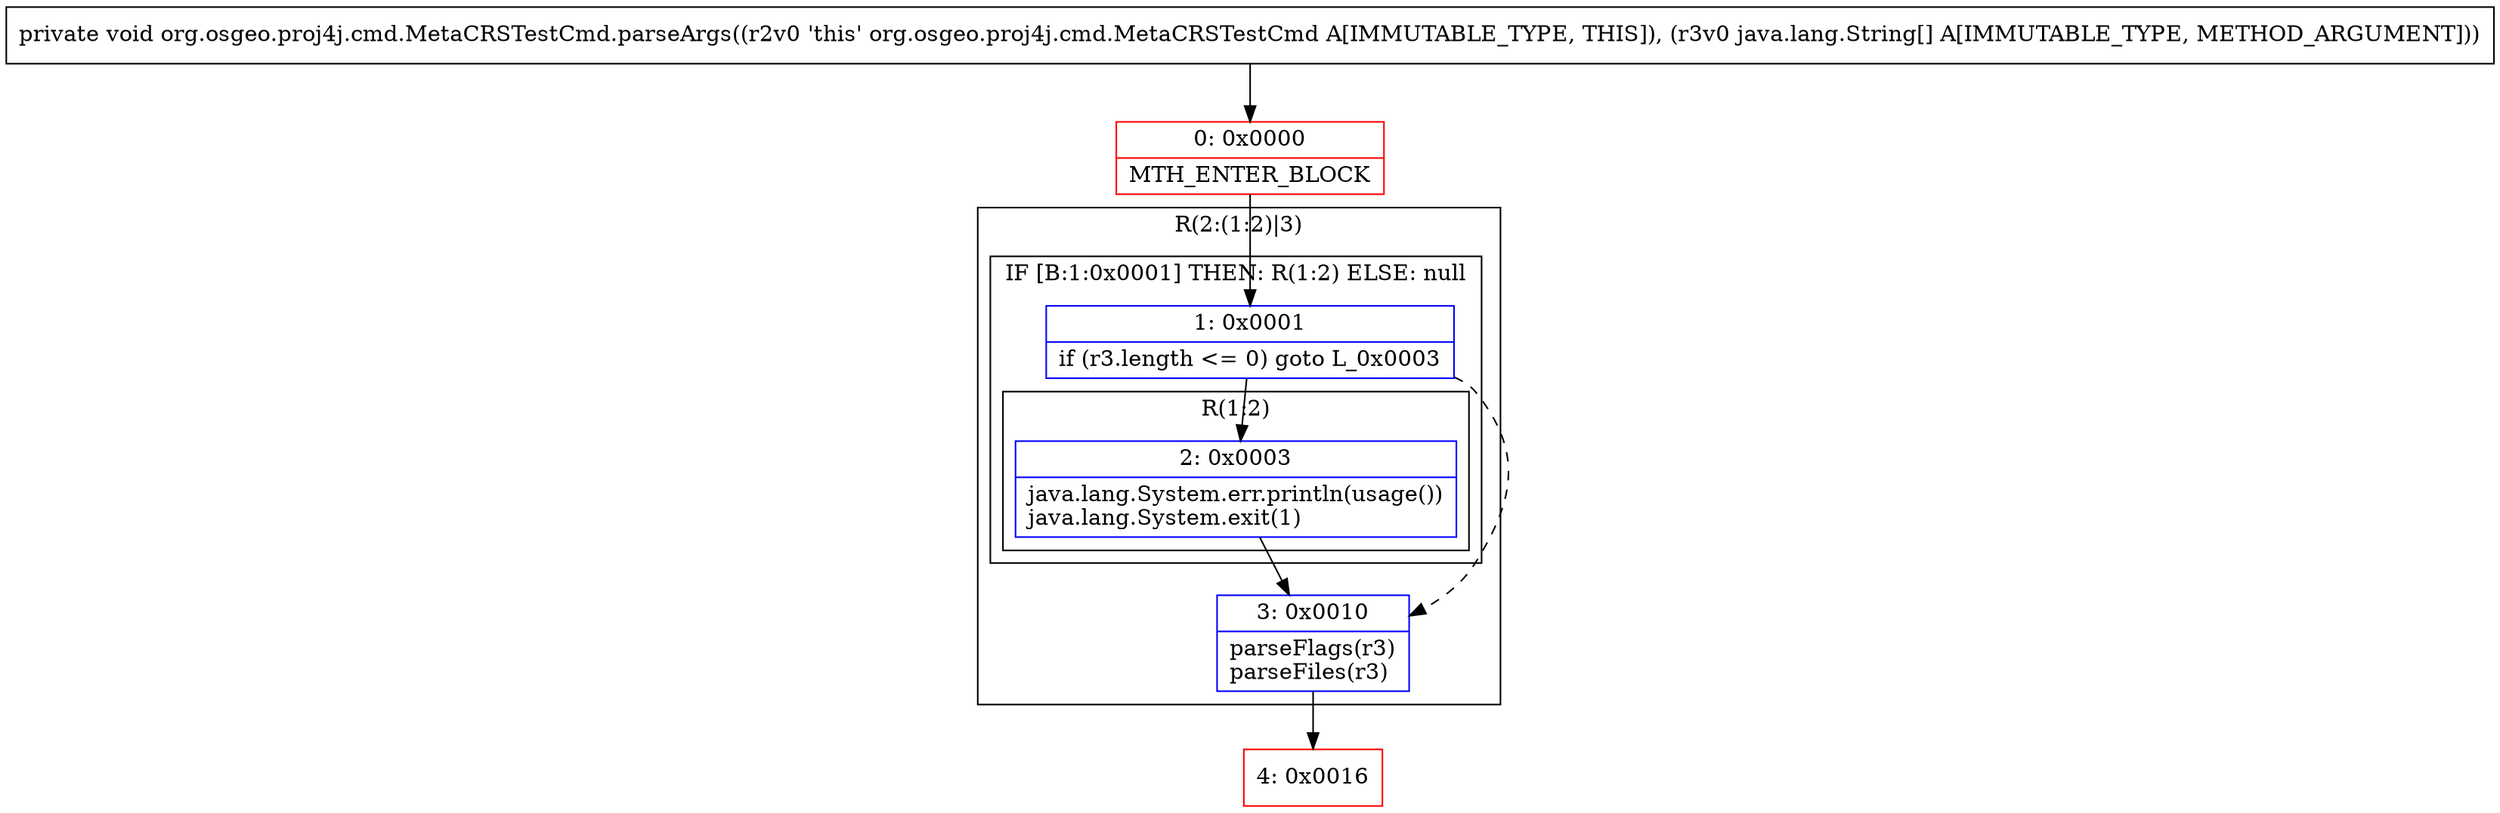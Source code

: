 digraph "CFG fororg.osgeo.proj4j.cmd.MetaCRSTestCmd.parseArgs([Ljava\/lang\/String;)V" {
subgraph cluster_Region_1466710975 {
label = "R(2:(1:2)|3)";
node [shape=record,color=blue];
subgraph cluster_IfRegion_1343311259 {
label = "IF [B:1:0x0001] THEN: R(1:2) ELSE: null";
node [shape=record,color=blue];
Node_1 [shape=record,label="{1\:\ 0x0001|if (r3.length \<= 0) goto L_0x0003\l}"];
subgraph cluster_Region_100687208 {
label = "R(1:2)";
node [shape=record,color=blue];
Node_2 [shape=record,label="{2\:\ 0x0003|java.lang.System.err.println(usage())\ljava.lang.System.exit(1)\l}"];
}
}
Node_3 [shape=record,label="{3\:\ 0x0010|parseFlags(r3)\lparseFiles(r3)\l}"];
}
Node_0 [shape=record,color=red,label="{0\:\ 0x0000|MTH_ENTER_BLOCK\l}"];
Node_4 [shape=record,color=red,label="{4\:\ 0x0016}"];
MethodNode[shape=record,label="{private void org.osgeo.proj4j.cmd.MetaCRSTestCmd.parseArgs((r2v0 'this' org.osgeo.proj4j.cmd.MetaCRSTestCmd A[IMMUTABLE_TYPE, THIS]), (r3v0 java.lang.String[] A[IMMUTABLE_TYPE, METHOD_ARGUMENT])) }"];
MethodNode -> Node_0;
Node_1 -> Node_2;
Node_1 -> Node_3[style=dashed];
Node_2 -> Node_3;
Node_3 -> Node_4;
Node_0 -> Node_1;
}

